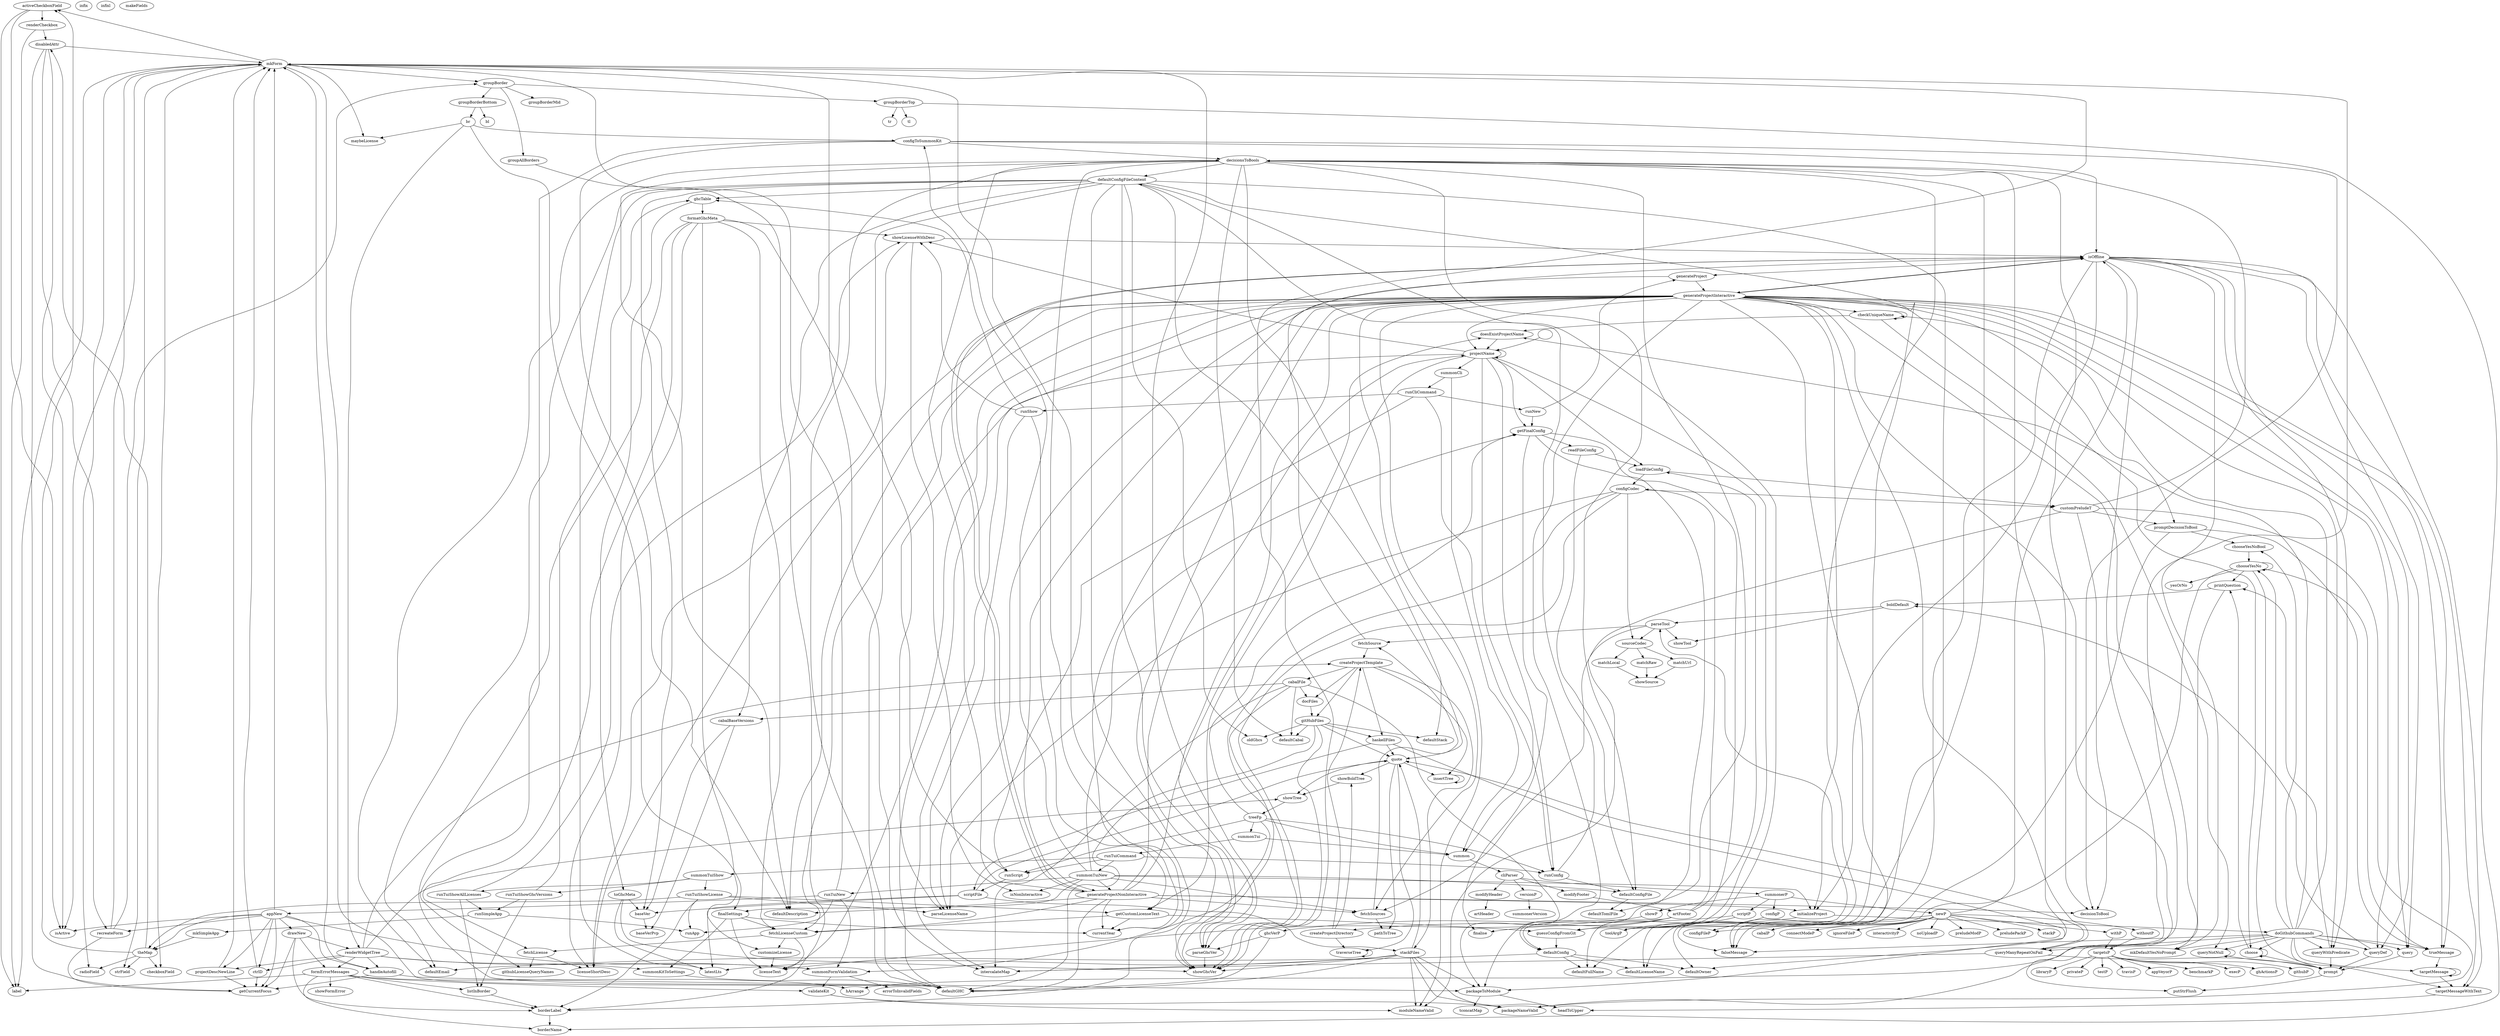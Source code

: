 strict digraph deps {
"activeCheckboxField" [style=solid];
"appNew" [style=solid];
"appVeyorP" [style=solid];
"artFooter" [style=solid];
"artHeader" [style=solid];
"baseVer" [style=solid];
"baseVerPvp" [style=solid];
"benchmarkP" [style=solid];
"bl" [style=solid];
"boldDefault" [style=solid];
"borderLabel" [style=solid];
"borderName" [style=solid];
"br" [style=solid];
"cabalBaseVersions" [style=solid];
"cabalFile" [style=solid];
"cabalP" [style=solid];
"checkUniqueName" [style=solid];
"checkboxField" [style=solid];
"choose" [style=solid];
"chooseYesNo" [style=solid];
"chooseYesNoBool" [style=solid];
"cliParser" [style=solid];
"configCodec" [style=solid];
"configFileP" [style=solid];
"configP" [style=solid];
"configToSummonKit" [style=solid];
"connectModeP" [style=solid];
"createProjectDirectory" [style=solid];
"createProjectTemplate" [style=solid];
"ctrlD" [style=solid];
"currentYear" [style=solid];
"customPreludeT" [style=solid];
"customizeLicense" [style=solid];
"decisionToBool" [style=solid];
"decisionsToBools" [style=solid];
"defaultCabal" [style=solid];
"defaultConfig" [style=solid];
"defaultConfigFile" [style=solid];
"defaultConfigFileContent" [style=solid];
"defaultDescription" [style=solid];
"defaultEmail" [style=solid];
"defaultFullName" [style=solid];
"defaultGHC" [style=solid];
"defaultLicenseName" [style=solid];
"defaultOwner" [style=solid];
"defaultStack" [style=solid];
"defaultTomlFile" [style=solid];
"disabledAttr" [style=solid];
"doGithubCommands" [style=solid];
"docFiles" [style=solid];
"doesExistProjectName" [style=solid];
"drawNew" [style=solid];
"errorToInvalidFields" [style=solid];
"execP" [style=solid];
"falseMessage" [style=solid];
"fetchLicense" [style=solid];
"fetchLicenseCustom" [style=solid];
"fetchSource" [style=solid];
"fetchSources" [style=solid];
"finalSettings" [style=solid];
"finalise" [style=solid];
"formErrorMessages" [style=solid];
"formatGhcMeta" [style=solid];
"generateProject" [style=solid];
"generateProjectInteractive" [style=solid];
"generateProjectNonInteractive" [style=solid];
"getCurrentFocus" [style=solid];
"getCustomLicenseText" [style=solid];
"getFinalConfig" [style=solid];
"ghActionsP" [style=solid];
"ghcTable" [style=solid];
"ghcVerP" [style=solid];
"gitHubFiles" [style=solid];
"githubLicenseQueryNames" [style=solid];
"githubP" [style=solid];
"groupAllBorders" [style=solid];
"groupBorder" [style=solid];
"groupBorderBottom" [style=solid];
"groupBorderMid" [style=solid];
"groupBorderTop" [style=solid];
"guessConfigFromGit" [style=solid];
"hArrange" [style=solid];
"handleAutofill" [style=solid];
"haskellFiles" [style=solid];
"headToUpper" [style=solid];
"ignoreFileP" [style=solid];
"infix" [style=solid];
"infixl" [style=solid];
"initializeProject" [style=solid];
"insertTree" [style=solid];
"interactivityP" [style=solid];
"intercalateMap" [style=solid];
"isActive" [style=solid];
"isNonInteractive" [style=solid];
"isOffline" [style=solid];
"label" [style=solid];
"latestLts" [style=solid];
"libraryP" [style=solid];
"licenseShortDesc" [style=solid];
"licenseText" [style=solid];
"listInBorder" [style=solid];
"loadFileConfig" [style=solid];
"makeFields" [style=solid];
"matchLocal" [style=solid];
"matchRaw" [style=solid];
"matchUrl" [style=solid];
"maybeLicense" [style=solid];
"mkDefaultYesNoPrompt" [style=solid];
"mkForm" [style=solid];
"mkSimpleApp" [style=solid];
"modifyFooter" [style=solid];
"modifyHeader" [style=solid];
"moduleNameValid" [style=solid];
"newP" [style=solid];
"noUploadP" [style=solid];
"oldGhcs" [style=solid];
"packageNameValid" [style=solid];
"packageToModule" [style=solid];
"parseGhcVer" [style=solid];
"parseLicenseName" [style=solid];
"parseTool" [style=solid];
"pathToTree" [style=solid];
"preludeModP" [style=solid];
"preludePackP" [style=solid];
"printQuestion" [style=solid];
"privateP" [style=solid];
"projectDescNewLine" [style=solid];
"projectName" [style=solid];
"prompt" [style=solid];
"promptDecisionToBool" [style=solid];
"putStrFlush" [style=solid];
"query" [style=solid];
"queryDef" [style=solid];
"queryManyRepeatOnFail" [style=solid];
"queryNotNull" [style=solid];
"queryWithPredicate" [style=solid];
"quote" [style=solid];
"radioField" [style=solid];
"readFileConfig" [style=solid];
"recreateForm" [style=solid];
"renderCheckbox" [style=solid];
"renderWidgetTree" [style=solid];
"runApp" [style=solid];
"runCliCommand" [style=solid];
"runConfig" [style=solid];
"runNew" [style=solid];
"runScript" [style=solid];
"runShow" [style=solid];
"runSimpleApp" [style=solid];
"runTuiCommand" [style=solid];
"runTuiNew" [style=solid];
"runTuiShowAllLicenses" [style=solid];
"runTuiShowGhcVersions" [style=solid];
"runTuiShowLicense" [style=solid];
"scriptFile" [style=solid];
"scriptP" [style=solid];
"showBoldTree" [style=solid];
"showFormError" [style=solid];
"showGhcVer" [style=solid];
"showLicenseWithDesc" [style=solid];
"showP" [style=solid];
"showSource" [style=solid];
"showTool" [style=solid];
"showTree" [style=solid];
"sourceCodec" [style=solid];
"stackFiles" [style=solid];
"stackP" [style=solid];
"strField" [style=solid];
"summon" [style=solid];
"summonCli" [style=solid];
"summonFormValidation" [style=solid];
"summonKitToSettings" [style=solid];
"summonTui" [style=solid];
"summonTuiNew" [style=solid];
"summonTuiShow" [style=solid];
"summonerP" [style=solid];
"summonerVersion" [style=solid];
"targetMessage" [style=solid];
"targetMessageWithText" [style=solid];
"targetsP" [style=solid];
"tconcatMap" [style=solid];
"testP" [style=solid];
"theMap" [style=solid];
"tl" [style=solid];
"toGhcMeta" [style=solid];
"toolArgP" [style=solid];
"tr" [style=solid];
"traverseTree" [style=solid];
"travisP" [style=solid];
"treeFp" [style=solid];
"trueMessage" [style=solid];
"validateKit" [style=solid];
"versionP" [style=solid];
"withP" [style=solid];
"withoutP" [style=solid];
"yesOrNo" [style=solid];
"" -> "projectName";
"activeCheckboxField" -> "isActive";
"activeCheckboxField" -> "label";
"activeCheckboxField" -> "renderCheckbox";
"appNew" -> "ctrlD";
"appNew" -> "drawNew";
"appNew" -> "getCurrentFocus";
"appNew" -> "handleAutofill";
"appNew" -> "isActive";
"appNew" -> "mkForm";
"appNew" -> "projectDescNewLine";
"appNew" -> "recreateForm";
"appNew" -> "summonFormValidation";
"appNew" -> "theMap";
"artFooter" -> "configCodec";
"artFooter" -> "defaultConfig";
"artFooter" -> "finalise";
"artFooter" -> "guessConfigFromGit";
"artFooter" -> "loadFileConfig";
"baseVer" -> "baseVerPvp";
"boldDefault" -> "parseTool";
"boldDefault" -> "showTool";
"borderLabel" -> "borderName";
"br" -> "configToSummonKit";
"br" -> "finalSettings";
"br" -> "maybeLicense";
"br" -> "renderWidgetTree";
"cabalBaseVersions" -> "baseVer";
"cabalBaseVersions" -> "baseVerPvp";
"cabalFile" -> "cabalBaseVersions";
"cabalFile" -> "defaultCabal";
"cabalFile" -> "docFiles";
"cabalFile" -> "intercalateMap";
"cabalFile" -> "packageToModule";
"cabalFile" -> "showGhcVer";
"checkUniqueName" -> "checkUniqueName";
"checkUniqueName" -> "doesExistProjectName";
"checkUniqueName" -> "queryNotNull";
"choose" -> "choose";
"choose" -> "printQuestion";
"choose" -> "prompt";
"chooseYesNo" -> "chooseYesNo";
"chooseYesNo" -> "falseMessage";
"chooseYesNo" -> "printQuestion";
"chooseYesNo" -> "prompt";
"chooseYesNo" -> "trueMessage";
"chooseYesNo" -> "yesOrNo";
"chooseYesNoBool" -> "chooseYesNo";
"cliParser" -> "modifyFooter";
"cliParser" -> "modifyHeader";
"cliParser" -> "summonerP";
"cliParser" -> "versionP";
"configCodec" -> "customPreludeT";
"configCodec" -> "parseGhcVer";
"configCodec" -> "parseLicenseName";
"configCodec" -> "showGhcVer";
"configCodec" -> "sourceCodec";
"configP" -> "configFileP";
"configToSummonKit" -> "decisionToBool";
"configToSummonKit" -> "decisionsToBools";
"configToSummonKit" -> "defaultDescription";
"configToSummonKit" -> "defaultGHC";
"configToSummonKit" -> "isOffline";
"createProjectDirectory" -> "createProjectTemplate";
"createProjectDirectory" -> "showBoldTree";
"createProjectDirectory" -> "traverseTree";
"createProjectTemplate" -> "cabalFile";
"createProjectTemplate" -> "docFiles";
"createProjectTemplate" -> "gitHubFiles";
"createProjectTemplate" -> "haskellFiles";
"createProjectTemplate" -> "insertTree";
"createProjectTemplate" -> "stackFiles";
"ctrlD" -> "getCurrentFocus";
"ctrlD" -> "mkForm";
"customPreludeT" -> "decisionToBool";
"customPreludeT" -> "decisionsToBools";
"customPreludeT" -> "moduleNameValid";
"customPreludeT" -> "packageNameValid";
"customPreludeT" -> "promptDecisionToBool";
"customizeLicense" -> "licenseText";
"decisionsToBools" -> "currentYear";
"decisionsToBools" -> "decisionToBool";
"decisionsToBools" -> "defaultCabal";
"decisionsToBools" -> "defaultConfigFile";
"decisionsToBools" -> "defaultConfigFileContent";
"decisionsToBools" -> "defaultDescription";
"decisionsToBools" -> "defaultEmail";
"decisionsToBools" -> "defaultFullName";
"decisionsToBools" -> "defaultGHC";
"decisionsToBools" -> "defaultLicenseName";
"decisionsToBools" -> "defaultOwner";
"decisionsToBools" -> "defaultStack";
"decisionsToBools" -> "defaultTomlFile";
"defaultConfig" -> "defaultEmail";
"defaultConfig" -> "defaultFullName";
"defaultConfig" -> "defaultLicenseName";
"defaultConfig" -> "defaultOwner";
"defaultConfigFile" -> "defaultTomlFile";
"defaultConfigFileContent" -> "baseVer";
"defaultConfigFileContent" -> "cabalBaseVersions";
"defaultConfigFileContent" -> "defaultEmail";
"defaultConfigFileContent" -> "defaultFullName";
"defaultConfigFileContent" -> "defaultGHC";
"defaultConfigFileContent" -> "defaultLicenseName";
"defaultConfigFileContent" -> "defaultOwner";
"defaultConfigFileContent" -> "ghcTable";
"defaultConfigFileContent" -> "latestLts";
"defaultConfigFileContent" -> "oldGhcs";
"defaultConfigFileContent" -> "parseGhcVer";
"defaultConfigFileContent" -> "quote";
"defaultConfigFileContent" -> "showGhcVer";
"disabledAttr" -> "getCurrentFocus";
"disabledAttr" -> "isActive";
"disabledAttr" -> "mkForm";
"disabledAttr" -> "recreateForm";
"doGithubCommands" -> "checkUniqueName";
"doGithubCommands" -> "choose";
"doGithubCommands" -> "chooseYesNo";
"doGithubCommands" -> "chooseYesNoBool";
"doGithubCommands" -> "doesExistProjectName";
"doGithubCommands" -> "falseMessage";
"doGithubCommands" -> "mkDefaultYesNoPrompt";
"doGithubCommands" -> "query";
"doGithubCommands" -> "queryDef";
"doGithubCommands" -> "queryManyRepeatOnFail";
"doGithubCommands" -> "queryNotNull";
"doGithubCommands" -> "queryWithPredicate";
"doGithubCommands" -> "targetMessage";
"doGithubCommands" -> "targetMessageWithText";
"doGithubCommands" -> "trueMessage";
"docFiles" -> "gitHubFiles";
"doesExistProjectName" -> "projectName";
"drawNew" -> "borderLabel";
"drawNew" -> "formErrorMessages";
"drawNew" -> "getCurrentFocus";
"drawNew" -> "renderWidgetTree";
"fetchLicense" -> "githubLicenseQueryNames";
"fetchLicense" -> "licenseShortDesc";
"fetchLicenseCustom" -> "customizeLicense";
"fetchLicenseCustom" -> "fetchLicense";
"fetchLicenseCustom" -> "licenseText";
"fetchSource" -> "createProjectTemplate";
"fetchSource" -> "isOffline";
"fetchSources" -> "fetchSource";
"fetchSources" -> "pathToTree";
"finalSettings" -> "currentYear";
"finalSettings" -> "fetchLicenseCustom";
"finalSettings" -> "licenseText";
"finalSettings" -> "summonKitToSettings";
"formErrorMessages" -> "borderLabel";
"formErrorMessages" -> "borderName";
"formErrorMessages" -> "hArrange";
"formErrorMessages" -> "label";
"formErrorMessages" -> "listInBorder";
"formErrorMessages" -> "showFormError";
"formErrorMessages" -> "validateKit";
"formatGhcMeta" -> "customizeLicense";
"formatGhcMeta" -> "fetchLicense";
"formatGhcMeta" -> "fetchLicenseCustom";
"formatGhcMeta" -> "githubLicenseQueryNames";
"formatGhcMeta" -> "licenseShortDesc";
"formatGhcMeta" -> "parseLicenseName";
"formatGhcMeta" -> "showLicenseWithDesc";
"generateProject" -> "generateProjectInteractive";
"generateProject" -> "generateProjectNonInteractive";
"generateProjectInteractive" -> "checkUniqueName";
"generateProjectInteractive" -> "choose";
"generateProjectInteractive" -> "currentYear";
"generateProjectInteractive" -> "defaultDescription";
"generateProjectInteractive" -> "defaultGHC";
"generateProjectInteractive" -> "falseMessage";
"generateProjectInteractive" -> "fetchLicenseCustom";
"generateProjectInteractive" -> "fetchSources";
"generateProjectInteractive" -> "initializeProject";
"generateProjectInteractive" -> "intercalateMap";
"generateProjectInteractive" -> "isOffline";
"generateProjectInteractive" -> "licenseShortDesc";
"generateProjectInteractive" -> "licenseText";
"generateProjectInteractive" -> "mkDefaultYesNoPrompt";
"generateProjectInteractive" -> "moduleNameValid";
"generateProjectInteractive" -> "packageNameValid";
"generateProjectInteractive" -> "packageToModule";
"generateProjectInteractive" -> "parseGhcVer";
"generateProjectInteractive" -> "parseLicenseName";
"generateProjectInteractive" -> "projectName";
"generateProjectInteractive" -> "promptDecisionToBool";
"generateProjectInteractive" -> "query";
"generateProjectInteractive" -> "queryDef";
"generateProjectInteractive" -> "queryManyRepeatOnFail";
"generateProjectInteractive" -> "queryWithPredicate";
"generateProjectInteractive" -> "showGhcVer";
"generateProjectInteractive" -> "targetMessageWithText";
"generateProjectInteractive" -> "trueMessage";
"generateProjectNonInteractive" -> "currentYear";
"generateProjectNonInteractive" -> "decisionToBool";
"generateProjectNonInteractive" -> "decisionsToBools";
"generateProjectNonInteractive" -> "defaultDescription";
"generateProjectNonInteractive" -> "defaultGHC";
"generateProjectNonInteractive" -> "doesExistProjectName";
"generateProjectNonInteractive" -> "fetchLicenseCustom";
"generateProjectNonInteractive" -> "fetchSources";
"generateProjectNonInteractive" -> "initializeProject";
"generateProjectNonInteractive" -> "isOffline";
"generateProjectNonInteractive" -> "projectName";
"getCustomLicenseText" -> "currentYear";
"getCustomLicenseText" -> "fetchLicenseCustom";
"getCustomLicenseText" -> "guessConfigFromGit";
"getFinalConfig" -> "defaultConfig";
"getFinalConfig" -> "finalise";
"getFinalConfig" -> "guessConfigFromGit";
"getFinalConfig" -> "readFileConfig";
"ghcTable" -> "formatGhcMeta";
"ghcTable" -> "toGhcMeta";
"ghcVerP" -> "defaultGHC";
"ghcVerP" -> "parseGhcVer";
"gitHubFiles" -> "defaultCabal";
"gitHubFiles" -> "defaultGHC";
"gitHubFiles" -> "defaultStack";
"gitHubFiles" -> "haskellFiles";
"gitHubFiles" -> "oldGhcs";
"gitHubFiles" -> "quote";
"gitHubFiles" -> "showGhcVer";
"groupAllBorders" -> "borderLabel";
"groupBorder" -> "groupAllBorders";
"groupBorder" -> "groupBorderBottom";
"groupBorder" -> "groupBorderMid";
"groupBorder" -> "groupBorderTop";
"groupBorderBottom" -> "bl";
"groupBorderBottom" -> "br";
"groupBorderTop" -> "borderName";
"groupBorderTop" -> "tl";
"groupBorderTop" -> "tr";
"guessConfigFromGit" -> "defaultConfig";
"handleAutofill" -> "getCurrentFocus";
"handleAutofill" -> "mkForm";
"handleAutofill" -> "packageToModule";
"haskellFiles" -> "packageToModule";
"haskellFiles" -> "quote";
"haskellFiles" -> "scriptFile";
"initializeProject" -> "createProjectDirectory";
"initializeProject" -> "doGithubCommands";
"insertTree" -> "insertTree";
"isOffline" -> "falseMessage";
"isOffline" -> "generateProject";
"isOffline" -> "generateProjectInteractive";
"isOffline" -> "generateProjectNonInteractive";
"isOffline" -> "initializeProject";
"isOffline" -> "mkDefaultYesNoPrompt";
"isOffline" -> "query";
"isOffline" -> "queryDef";
"isOffline" -> "queryManyRepeatOnFail";
"isOffline" -> "queryWithPredicate";
"isOffline" -> "targetMessageWithText";
"isOffline" -> "trueMessage";
"listInBorder" -> "borderLabel";
"loadFileConfig" -> "configCodec";
"loadFileConfig" -> "customPreludeT";
"matchLocal" -> "showSource";
"matchRaw" -> "showSource";
"matchUrl" -> "showSource";
"mkForm" -> "activeCheckboxField";
"mkForm" -> "borderLabel";
"mkForm" -> "checkboxField";
"mkForm" -> "defaultGHC";
"mkForm" -> "groupBorder";
"mkForm" -> "hArrange";
"mkForm" -> "intercalateMap";
"mkForm" -> "isActive";
"mkForm" -> "label";
"mkForm" -> "maybeLicense";
"mkForm" -> "parseGhcVer";
"mkForm" -> "radioField";
"mkForm" -> "showGhcVer";
"mkForm" -> "strField";
"mkSimpleApp" -> "theMap";
"modifyFooter" -> "artFooter";
"modifyHeader" -> "artHeader";
"newP" -> "cabalP";
"newP" -> "configFileP";
"newP" -> "connectModeP";
"newP" -> "ignoreFileP";
"newP" -> "interactivityP";
"newP" -> "isOffline";
"newP" -> "noUploadP";
"newP" -> "preludeModP";
"newP" -> "preludePackP";
"newP" -> "stackP";
"newP" -> "withP";
"newP" -> "withoutP";
"packageToModule" -> "headToUpper";
"packageToModule" -> "tconcatMap";
"parseGhcVer" -> "showGhcVer";
"parseTool" -> "fetchSource";
"parseTool" -> "fetchSources";
"parseTool" -> "showTool";
"parseTool" -> "sourceCodec";
"printQuestion" -> "boldDefault";
"printQuestion" -> "putStrFlush";
"projectDescNewLine" -> "getCurrentFocus";
"projectDescNewLine" -> "mkForm";
"projectName" -> "getCustomLicenseText";
"projectName" -> "getFinalConfig";
"projectName" -> "guessConfigFromGit";
"projectName" -> "loadFileConfig";
"projectName" -> "projectName";
"projectName" -> "runConfig";
"projectName" -> "runScript";
"projectName" -> "showLicenseWithDesc";
"projectName" -> "summon";
"projectName" -> "summonCli";
"prompt" -> "putStrFlush";
"promptDecisionToBool" -> "chooseYesNoBool";
"promptDecisionToBool" -> "falseMessage";
"promptDecisionToBool" -> "trueMessage";
"query" -> "prompt";
"queryDef" -> "boldDefault";
"queryDef" -> "prompt";
"queryManyRepeatOnFail" -> "intercalateMap";
"queryManyRepeatOnFail" -> "prompt";
"queryManyRepeatOnFail" -> "quote";
"queryNotNull" -> "prompt";
"queryNotNull" -> "queryNotNull";
"queryWithPredicate" -> "printQuestion";
"queryWithPredicate" -> "prompt";
"quote" -> "insertTree";
"quote" -> "pathToTree";
"quote" -> "showBoldTree";
"quote" -> "showTree";
"quote" -> "traverseTree";
"readFileConfig" -> "defaultConfigFile";
"readFileConfig" -> "loadFileConfig";
"recreateForm" -> "getCurrentFocus";
"recreateForm" -> "groupBorder";
"recreateForm" -> "mkForm";
"renderCheckbox" -> "disabledAttr";
"renderCheckbox" -> "label";
"renderWidgetTree" -> "createProjectTemplate";
"renderWidgetTree" -> "ctrlD";
"renderWidgetTree" -> "formErrorMessages";
"renderWidgetTree" -> "handleAutofill";
"renderWidgetTree" -> "projectDescNewLine";
"renderWidgetTree" -> "showTree";
"renderWidgetTree" -> "summonFormValidation";
"renderWidgetTree" -> "summonKitToSettings";
"runCliCommand" -> "runConfig";
"runCliCommand" -> "runNew";
"runCliCommand" -> "runScript";
"runCliCommand" -> "runShow";
"runConfig" -> "defaultConfigFile";
"runConfig" -> "defaultConfigFileContent";
"runNew" -> "generateProject";
"runNew" -> "getFinalConfig";
"runScript" -> "scriptFile";
"runShow" -> "getCustomLicenseText";
"runShow" -> "ghcTable";
"runShow" -> "parseLicenseName";
"runShow" -> "showLicenseWithDesc";
"runSimpleApp" -> "mkSimpleApp";
"runSimpleApp" -> "runApp";
"runTuiCommand" -> "runConfig";
"runTuiCommand" -> "runScript";
"runTuiCommand" -> "summonTuiNew";
"runTuiCommand" -> "summonTuiShow";
"runTuiNew" -> "appNew";
"runTuiNew" -> "mkForm";
"runTuiNew" -> "runApp";
"runTuiNew" -> "summonFormValidation";
"runTuiShowAllLicenses" -> "listInBorder";
"runTuiShowAllLicenses" -> "runSimpleApp";
"runTuiShowAllLicenses" -> "showLicenseWithDesc";
"runTuiShowGhcVersions" -> "ghcTable";
"runTuiShowGhcVersions" -> "listInBorder";
"runTuiShowGhcVersions" -> "runSimpleApp";
"runTuiShowLicense" -> "borderLabel";
"runTuiShowLicense" -> "getCustomLicenseText";
"runTuiShowLicense" -> "parseLicenseName";
"runTuiShowLicense" -> "runApp";
"runTuiShowLicense" -> "theMap";
"scriptFile" -> "baseVer";
"scriptFile" -> "latestLts";
"scriptFile" -> "quote";
"scriptFile" -> "stackFiles";
"scriptP" -> "ghcVerP";
"scriptP" -> "toolArgP";
"showBoldTree" -> "showTree";
"showLicenseWithDesc" -> "isNonInteractive";
"showLicenseWithDesc" -> "isOffline";
"showLicenseWithDesc" -> "licenseShortDesc";
"showP" -> "licenseText";
"showTree" -> "treeFp";
"sourceCodec" -> "matchLocal";
"sourceCodec" -> "matchRaw";
"sourceCodec" -> "matchUrl";
"stackFiles" -> "defaultGHC";
"stackFiles" -> "headToUpper";
"stackFiles" -> "intercalateMap";
"stackFiles" -> "latestLts";
"stackFiles" -> "moduleNameValid";
"stackFiles" -> "packageNameValid";
"stackFiles" -> "packageToModule";
"stackFiles" -> "quote";
"stackFiles" -> "showGhcVer";
"summon" -> "cliParser";
"summonCli" -> "runCliCommand";
"summonCli" -> "summon";
"summonFormValidation" -> "errorToInvalidFields";
"summonFormValidation" -> "validateKit";
"summonKitToSettings" -> "defaultGHC";
"summonTui" -> "runTuiCommand";
"summonTui" -> "summon";
"summonTuiNew" -> "configToSummonKit";
"summonTuiNew" -> "defaultConfigFile";
"summonTuiNew" -> "fetchSources";
"summonTuiNew" -> "finalSettings";
"summonTuiNew" -> "generateProjectNonInteractive";
"summonTuiNew" -> "getFinalConfig";
"summonTuiNew" -> "initializeProject";
"summonTuiNew" -> "isNonInteractive";
"summonTuiNew" -> "runTuiNew";
"summonTuiShow" -> "runTuiShowAllLicenses";
"summonTuiShow" -> "runTuiShowGhcVersions";
"summonTuiShow" -> "runTuiShowLicense";
"summonerP" -> "configP";
"summonerP" -> "newP";
"summonerP" -> "scriptP";
"summonerP" -> "showP";
"targetMessage" -> "targetMessage";
"targetMessage" -> "targetMessageWithText";
"targetMessageWithText" -> "headToUpper";
"targetsP" -> "appVeyorP";
"targetsP" -> "benchmarkP";
"targetsP" -> "execP";
"targetsP" -> "ghActionsP";
"targetsP" -> "githubP";
"targetsP" -> "libraryP";
"targetsP" -> "privateP";
"targetsP" -> "testP";
"targetsP" -> "travisP";
"theMap" -> "activeCheckboxField";
"theMap" -> "checkboxField";
"theMap" -> "disabledAttr";
"theMap" -> "radioField";
"theMap" -> "strField";
"toGhcMeta" -> "baseVer";
"toGhcMeta" -> "latestLts";
"toGhcMeta" -> "showGhcVer";
"toolArgP" -> "parseTool";
"traverseTree" -> "traverseTree";
"treeFp" -> "getFinalConfig";
"treeFp" -> "runConfig";
"treeFp" -> "runScript";
"treeFp" -> "summon";
"treeFp" -> "summonFormValidation";
"treeFp" -> "summonTui";
"trueMessage" -> "targetMessage";
"validateKit" -> "moduleNameValid";
"validateKit" -> "packageNameValid";
"versionP" -> "summonerVersion";
"withP" -> "targetsP";
"withoutP" -> "targetsP";
}
